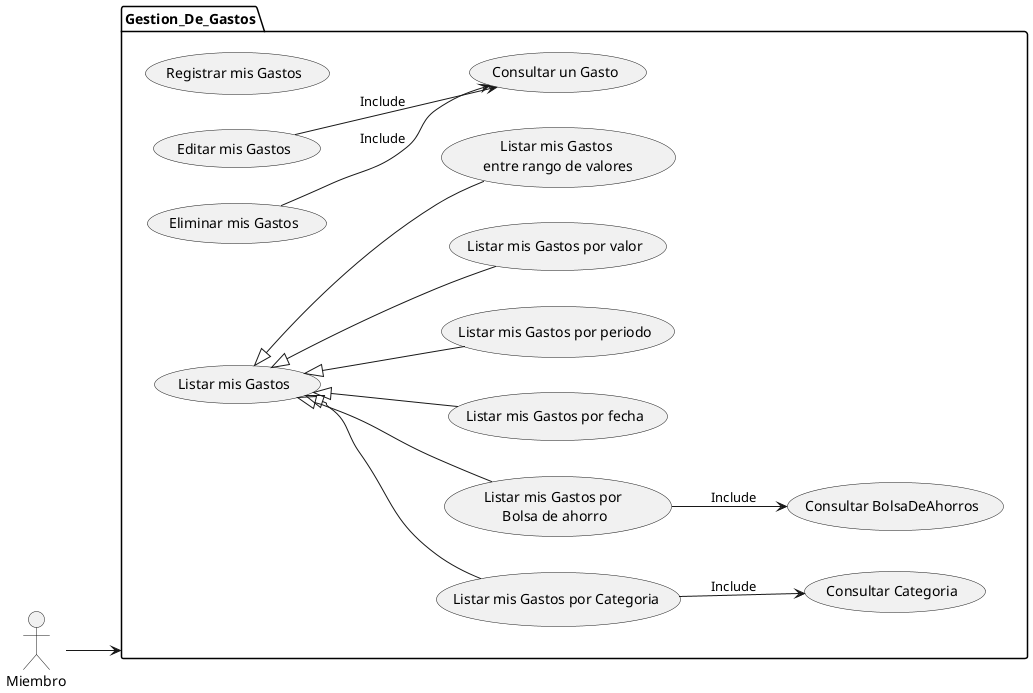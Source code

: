 @startuml

left to right direction

actor Miembro as Miembro

Miembro --> Gestion_De_Gastos

package Gestion_De_Gastos {
    (Registrar mis Gastos) as CU1
    (Consultar un Gasto) as CU2
    (Editar mis Gastos) as CU3
    (Eliminar mis Gastos) as CU4
    (Listar mis Gastos) as CU5
    (Consultar Categoria) as CUE1
    (Consultar BolsaDeAhorros) as CUE2
    (Listar mis Gastos por Categoria) as CU6
    (Listar mis Gastos por \nBolsa de ahorro) as CU7 
    (Listar mis Gastos por fecha) as CU8
    (Listar mis Gastos por periodo) as CU9 
    (Listar mis Gastos por valor) as CU10
    (Listar mis Gastos \nentre rango de valores) as CU11
    CU3 --> CU2 : Include
    CU4 --> CU2 : Include
    CU6 --> CUE1 : Include
    CU7 --> CUE2 : Include
    CU5 <|-- CU6
    CU5 <|-- CU7
    CU5 <|-- CU8
    CU5 <|-- CU9
    CU5 <|-- CU10
    CU5 <|-- CU11
 
    
}


@enduml
